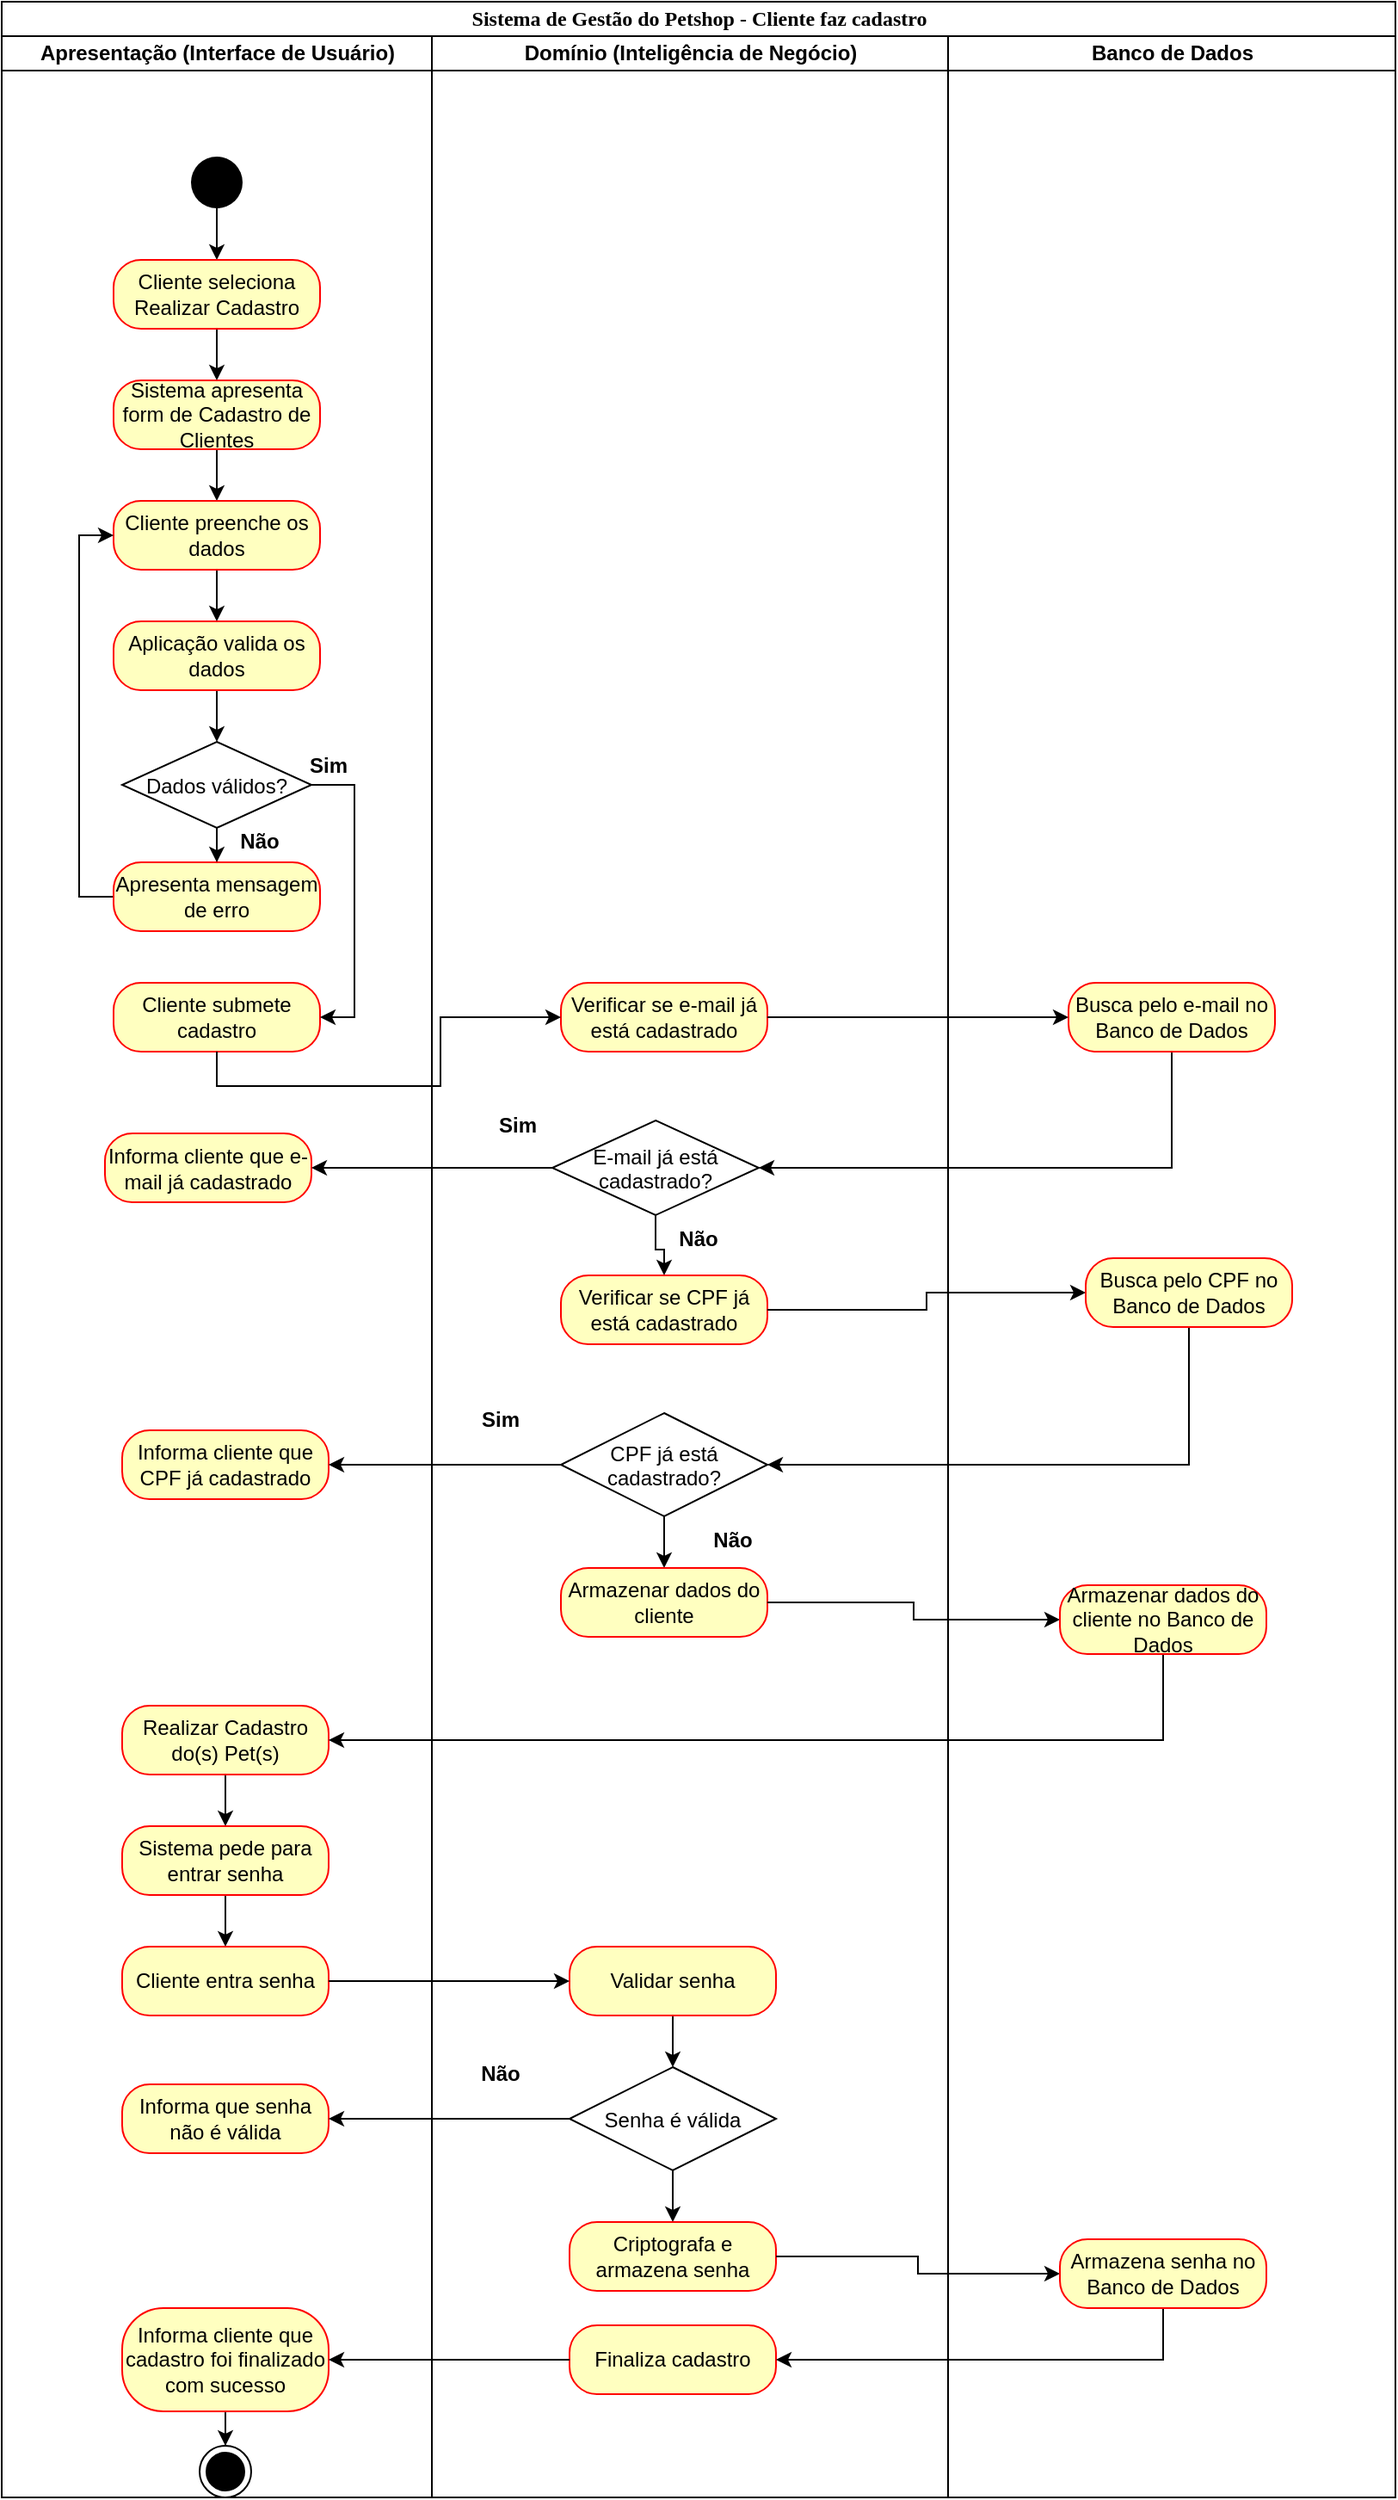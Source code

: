 <mxfile version="21.3.2" type="device" pages="2">
  <diagram id="mQd7OjHaYRAeCWhuXMeN" name="Página-5">
    <mxGraphModel dx="2133" dy="811" grid="1" gridSize="10" guides="1" tooltips="1" connect="1" arrows="1" fold="1" page="1" pageScale="1" pageWidth="827" pageHeight="1169" math="0" shadow="0">
      <root>
        <mxCell id="0" />
        <mxCell id="1" parent="0" />
        <mxCell id="MnEmPTt4N7ZfXFW_6xiJ-1" value="Sistema de Gestão do Petshop - Cliente faz cadastro" style="swimlane;html=1;childLayout=stackLayout;startSize=20;rounded=0;shadow=0;comic=0;labelBackgroundColor=none;strokeWidth=1;fontFamily=Verdana;fontSize=12;align=center;" vertex="1" parent="1">
          <mxGeometry x="-818" y="10" width="810" height="1450" as="geometry" />
        </mxCell>
        <mxCell id="MnEmPTt4N7ZfXFW_6xiJ-2" value="Apresentação (Interface de Usuário)" style="swimlane;html=1;startSize=20;" vertex="1" parent="MnEmPTt4N7ZfXFW_6xiJ-1">
          <mxGeometry y="20" width="250" height="1430" as="geometry" />
        </mxCell>
        <mxCell id="MnEmPTt4N7ZfXFW_6xiJ-3" style="edgeStyle=orthogonalEdgeStyle;rounded=0;orthogonalLoop=1;jettySize=auto;html=1;" edge="1" parent="MnEmPTt4N7ZfXFW_6xiJ-2" source="MnEmPTt4N7ZfXFW_6xiJ-4">
          <mxGeometry relative="1" as="geometry">
            <mxPoint x="125" y="130" as="targetPoint" />
          </mxGeometry>
        </mxCell>
        <mxCell id="MnEmPTt4N7ZfXFW_6xiJ-4" value="" style="ellipse;fillColor=#000000;strokeColor=none;" vertex="1" parent="MnEmPTt4N7ZfXFW_6xiJ-2">
          <mxGeometry x="110" y="70" width="30" height="30" as="geometry" />
        </mxCell>
        <mxCell id="MnEmPTt4N7ZfXFW_6xiJ-5" style="edgeStyle=orthogonalEdgeStyle;rounded=0;orthogonalLoop=1;jettySize=auto;html=1;entryX=0.5;entryY=0;entryDx=0;entryDy=0;" edge="1" parent="MnEmPTt4N7ZfXFW_6xiJ-2" source="MnEmPTt4N7ZfXFW_6xiJ-6" target="MnEmPTt4N7ZfXFW_6xiJ-8">
          <mxGeometry relative="1" as="geometry" />
        </mxCell>
        <mxCell id="MnEmPTt4N7ZfXFW_6xiJ-6" value="Cliente seleciona Realizar Cadastro" style="rounded=1;whiteSpace=wrap;html=1;arcSize=40;fontColor=#000000;fillColor=#ffffc0;strokeColor=#ff0000;" vertex="1" parent="MnEmPTt4N7ZfXFW_6xiJ-2">
          <mxGeometry x="65" y="130" width="120" height="40" as="geometry" />
        </mxCell>
        <mxCell id="MnEmPTt4N7ZfXFW_6xiJ-7" style="edgeStyle=orthogonalEdgeStyle;rounded=0;orthogonalLoop=1;jettySize=auto;html=1;" edge="1" parent="MnEmPTt4N7ZfXFW_6xiJ-2" source="MnEmPTt4N7ZfXFW_6xiJ-8" target="MnEmPTt4N7ZfXFW_6xiJ-10">
          <mxGeometry relative="1" as="geometry" />
        </mxCell>
        <mxCell id="MnEmPTt4N7ZfXFW_6xiJ-8" value="Sistema apresenta form de Cadastro de Clientes" style="rounded=1;whiteSpace=wrap;html=1;arcSize=40;fontColor=#000000;fillColor=#ffffc0;strokeColor=#ff0000;" vertex="1" parent="MnEmPTt4N7ZfXFW_6xiJ-2">
          <mxGeometry x="65" y="200" width="120" height="40" as="geometry" />
        </mxCell>
        <mxCell id="MnEmPTt4N7ZfXFW_6xiJ-9" style="edgeStyle=orthogonalEdgeStyle;rounded=0;orthogonalLoop=1;jettySize=auto;html=1;entryX=0.5;entryY=0;entryDx=0;entryDy=0;" edge="1" parent="MnEmPTt4N7ZfXFW_6xiJ-2" source="MnEmPTt4N7ZfXFW_6xiJ-10" target="MnEmPTt4N7ZfXFW_6xiJ-12">
          <mxGeometry relative="1" as="geometry" />
        </mxCell>
        <mxCell id="MnEmPTt4N7ZfXFW_6xiJ-10" value="Cliente preenche os dados" style="rounded=1;whiteSpace=wrap;html=1;arcSize=40;fontColor=#000000;fillColor=#ffffc0;strokeColor=#ff0000;" vertex="1" parent="MnEmPTt4N7ZfXFW_6xiJ-2">
          <mxGeometry x="65" y="270" width="120" height="40" as="geometry" />
        </mxCell>
        <mxCell id="MnEmPTt4N7ZfXFW_6xiJ-11" style="edgeStyle=orthogonalEdgeStyle;rounded=0;orthogonalLoop=1;jettySize=auto;html=1;" edge="1" parent="MnEmPTt4N7ZfXFW_6xiJ-2" source="MnEmPTt4N7ZfXFW_6xiJ-12" target="MnEmPTt4N7ZfXFW_6xiJ-14">
          <mxGeometry relative="1" as="geometry" />
        </mxCell>
        <mxCell id="MnEmPTt4N7ZfXFW_6xiJ-12" value="Aplicação valida os dados " style="rounded=1;whiteSpace=wrap;html=1;arcSize=40;fontColor=#000000;fillColor=#ffffc0;strokeColor=#ff0000;" vertex="1" parent="MnEmPTt4N7ZfXFW_6xiJ-2">
          <mxGeometry x="65" y="340" width="120" height="40" as="geometry" />
        </mxCell>
        <mxCell id="MnEmPTt4N7ZfXFW_6xiJ-13" style="edgeStyle=orthogonalEdgeStyle;rounded=0;orthogonalLoop=1;jettySize=auto;html=1;" edge="1" parent="MnEmPTt4N7ZfXFW_6xiJ-2" source="MnEmPTt4N7ZfXFW_6xiJ-14" target="MnEmPTt4N7ZfXFW_6xiJ-16">
          <mxGeometry relative="1" as="geometry" />
        </mxCell>
        <mxCell id="MnEmPTt4N7ZfXFW_6xiJ-14" value="Dados válidos?" style="rhombus;" vertex="1" parent="MnEmPTt4N7ZfXFW_6xiJ-2">
          <mxGeometry x="70" y="410" width="110" height="50" as="geometry" />
        </mxCell>
        <mxCell id="MnEmPTt4N7ZfXFW_6xiJ-15" style="edgeStyle=orthogonalEdgeStyle;rounded=0;orthogonalLoop=1;jettySize=auto;html=1;entryX=0;entryY=0.5;entryDx=0;entryDy=0;" edge="1" parent="MnEmPTt4N7ZfXFW_6xiJ-2" source="MnEmPTt4N7ZfXFW_6xiJ-16" target="MnEmPTt4N7ZfXFW_6xiJ-10">
          <mxGeometry relative="1" as="geometry">
            <Array as="points">
              <mxPoint x="45" y="500" />
              <mxPoint x="45" y="290" />
            </Array>
          </mxGeometry>
        </mxCell>
        <mxCell id="MnEmPTt4N7ZfXFW_6xiJ-16" value="Apresenta mensagem de erro" style="rounded=1;whiteSpace=wrap;html=1;arcSize=40;fontColor=#000000;fillColor=#ffffc0;strokeColor=#ff0000;" vertex="1" parent="MnEmPTt4N7ZfXFW_6xiJ-2">
          <mxGeometry x="65" y="480" width="120" height="40" as="geometry" />
        </mxCell>
        <mxCell id="MnEmPTt4N7ZfXFW_6xiJ-17" value="Não" style="text;align=center;fontStyle=1;verticalAlign=middle;spacingLeft=3;spacingRight=3;strokeColor=none;rotatable=0;points=[[0,0.5],[1,0.5]];portConstraint=eastwest;" vertex="1" parent="MnEmPTt4N7ZfXFW_6xiJ-2">
          <mxGeometry x="110" y="454" width="80" height="26" as="geometry" />
        </mxCell>
        <mxCell id="MnEmPTt4N7ZfXFW_6xiJ-18" value="Informa cliente que e-mail já cadastrado" style="rounded=1;whiteSpace=wrap;html=1;arcSize=40;fontColor=#000000;fillColor=#ffffc0;strokeColor=#ff0000;" vertex="1" parent="MnEmPTt4N7ZfXFW_6xiJ-2">
          <mxGeometry x="60" y="637.5" width="120" height="40" as="geometry" />
        </mxCell>
        <mxCell id="MnEmPTt4N7ZfXFW_6xiJ-19" value="Sim" style="text;align=center;fontStyle=1;verticalAlign=middle;spacingLeft=3;spacingRight=3;strokeColor=none;rotatable=0;points=[[0,0.5],[1,0.5]];portConstraint=eastwest;" vertex="1" parent="MnEmPTt4N7ZfXFW_6xiJ-2">
          <mxGeometry x="150" y="410" width="80" height="26" as="geometry" />
        </mxCell>
        <mxCell id="MnEmPTt4N7ZfXFW_6xiJ-20" value="Cliente submete cadastro" style="rounded=1;whiteSpace=wrap;html=1;arcSize=40;fontColor=#000000;fillColor=#ffffc0;strokeColor=#ff0000;" vertex="1" parent="MnEmPTt4N7ZfXFW_6xiJ-2">
          <mxGeometry x="65" y="550" width="120" height="40" as="geometry" />
        </mxCell>
        <mxCell id="MnEmPTt4N7ZfXFW_6xiJ-21" style="edgeStyle=orthogonalEdgeStyle;rounded=0;orthogonalLoop=1;jettySize=auto;html=1;entryX=1;entryY=0.5;entryDx=0;entryDy=0;exitX=1;exitY=0.5;exitDx=0;exitDy=0;" edge="1" parent="MnEmPTt4N7ZfXFW_6xiJ-2" source="MnEmPTt4N7ZfXFW_6xiJ-14" target="MnEmPTt4N7ZfXFW_6xiJ-20">
          <mxGeometry relative="1" as="geometry" />
        </mxCell>
        <mxCell id="MnEmPTt4N7ZfXFW_6xiJ-22" value="Informa cliente que CPF já cadastrado" style="rounded=1;whiteSpace=wrap;html=1;arcSize=40;fontColor=#000000;fillColor=#ffffc0;strokeColor=#ff0000;" vertex="1" parent="MnEmPTt4N7ZfXFW_6xiJ-2">
          <mxGeometry x="70" y="810" width="120" height="40" as="geometry" />
        </mxCell>
        <mxCell id="MnEmPTt4N7ZfXFW_6xiJ-23" style="edgeStyle=orthogonalEdgeStyle;rounded=0;orthogonalLoop=1;jettySize=auto;html=1;entryX=0.5;entryY=0;entryDx=0;entryDy=0;" edge="1" parent="MnEmPTt4N7ZfXFW_6xiJ-2" source="MnEmPTt4N7ZfXFW_6xiJ-24" target="MnEmPTt4N7ZfXFW_6xiJ-26">
          <mxGeometry relative="1" as="geometry" />
        </mxCell>
        <mxCell id="MnEmPTt4N7ZfXFW_6xiJ-24" value="Realizar Cadastro do(s) Pet(s) " style="rounded=1;whiteSpace=wrap;html=1;arcSize=40;fontColor=#000000;fillColor=#ffffc0;strokeColor=#ff0000;" vertex="1" parent="MnEmPTt4N7ZfXFW_6xiJ-2">
          <mxGeometry x="70" y="970" width="120" height="40" as="geometry" />
        </mxCell>
        <mxCell id="MnEmPTt4N7ZfXFW_6xiJ-25" style="edgeStyle=orthogonalEdgeStyle;rounded=0;orthogonalLoop=1;jettySize=auto;html=1;" edge="1" parent="MnEmPTt4N7ZfXFW_6xiJ-2" source="MnEmPTt4N7ZfXFW_6xiJ-26" target="MnEmPTt4N7ZfXFW_6xiJ-27">
          <mxGeometry relative="1" as="geometry" />
        </mxCell>
        <mxCell id="MnEmPTt4N7ZfXFW_6xiJ-26" value="Sistema pede para entrar senha" style="rounded=1;whiteSpace=wrap;html=1;arcSize=40;fontColor=#000000;fillColor=#ffffc0;strokeColor=#ff0000;" vertex="1" parent="MnEmPTt4N7ZfXFW_6xiJ-2">
          <mxGeometry x="70" y="1040" width="120" height="40" as="geometry" />
        </mxCell>
        <mxCell id="MnEmPTt4N7ZfXFW_6xiJ-27" value="Cliente entra senha" style="rounded=1;whiteSpace=wrap;html=1;arcSize=40;fontColor=#000000;fillColor=#ffffc0;strokeColor=#ff0000;" vertex="1" parent="MnEmPTt4N7ZfXFW_6xiJ-2">
          <mxGeometry x="70" y="1110" width="120" height="40" as="geometry" />
        </mxCell>
        <mxCell id="MnEmPTt4N7ZfXFW_6xiJ-28" value="Informa que senha não é válida" style="rounded=1;whiteSpace=wrap;html=1;arcSize=40;fontColor=#000000;fillColor=#ffffc0;strokeColor=#ff0000;" vertex="1" parent="MnEmPTt4N7ZfXFW_6xiJ-2">
          <mxGeometry x="70" y="1190" width="120" height="40" as="geometry" />
        </mxCell>
        <mxCell id="MnEmPTt4N7ZfXFW_6xiJ-29" style="edgeStyle=orthogonalEdgeStyle;rounded=0;orthogonalLoop=1;jettySize=auto;html=1;" edge="1" parent="MnEmPTt4N7ZfXFW_6xiJ-2" source="MnEmPTt4N7ZfXFW_6xiJ-30" target="MnEmPTt4N7ZfXFW_6xiJ-31">
          <mxGeometry relative="1" as="geometry" />
        </mxCell>
        <mxCell id="MnEmPTt4N7ZfXFW_6xiJ-30" value="Informa cliente que cadastro foi finalizado com sucesso" style="rounded=1;whiteSpace=wrap;html=1;arcSize=40;fontColor=#000000;fillColor=#ffffc0;strokeColor=#ff0000;" vertex="1" parent="MnEmPTt4N7ZfXFW_6xiJ-2">
          <mxGeometry x="70" y="1320" width="120" height="60" as="geometry" />
        </mxCell>
        <mxCell id="MnEmPTt4N7ZfXFW_6xiJ-31" value="" style="ellipse;html=1;shape=endState;fillColor=strokeColor;" vertex="1" parent="MnEmPTt4N7ZfXFW_6xiJ-2">
          <mxGeometry x="115" y="1400" width="30" height="30" as="geometry" />
        </mxCell>
        <mxCell id="MnEmPTt4N7ZfXFW_6xiJ-32" value="Domínio (Inteligência de Negócio)" style="swimlane;html=1;startSize=20;" vertex="1" parent="MnEmPTt4N7ZfXFW_6xiJ-1">
          <mxGeometry x="250" y="20" width="300" height="1430" as="geometry" />
        </mxCell>
        <mxCell id="MnEmPTt4N7ZfXFW_6xiJ-33" value="Verificar se e-mail já está cadastrado" style="rounded=1;whiteSpace=wrap;html=1;arcSize=40;fontColor=#000000;fillColor=#ffffc0;strokeColor=#ff0000;" vertex="1" parent="MnEmPTt4N7ZfXFW_6xiJ-32">
          <mxGeometry x="75" y="550" width="120" height="40" as="geometry" />
        </mxCell>
        <mxCell id="MnEmPTt4N7ZfXFW_6xiJ-34" style="edgeStyle=orthogonalEdgeStyle;rounded=0;orthogonalLoop=1;jettySize=auto;html=1;entryX=0.5;entryY=0;entryDx=0;entryDy=0;" edge="1" parent="MnEmPTt4N7ZfXFW_6xiJ-32" source="MnEmPTt4N7ZfXFW_6xiJ-35" target="MnEmPTt4N7ZfXFW_6xiJ-37">
          <mxGeometry relative="1" as="geometry" />
        </mxCell>
        <mxCell id="MnEmPTt4N7ZfXFW_6xiJ-35" value="E-mail já está &#xa;cadastrado?" style="rhombus;" vertex="1" parent="MnEmPTt4N7ZfXFW_6xiJ-32">
          <mxGeometry x="70" y="630" width="120" height="55" as="geometry" />
        </mxCell>
        <mxCell id="MnEmPTt4N7ZfXFW_6xiJ-36" value="Sim" style="text;align=center;fontStyle=1;verticalAlign=middle;spacingLeft=3;spacingRight=3;strokeColor=none;rotatable=0;points=[[0,0.5],[1,0.5]];portConstraint=eastwest;" vertex="1" parent="MnEmPTt4N7ZfXFW_6xiJ-32">
          <mxGeometry x="10" y="619" width="80" height="26" as="geometry" />
        </mxCell>
        <mxCell id="MnEmPTt4N7ZfXFW_6xiJ-37" value="Verificar se CPF já está cadastrado" style="rounded=1;whiteSpace=wrap;html=1;arcSize=40;fontColor=#000000;fillColor=#ffffc0;strokeColor=#ff0000;" vertex="1" parent="MnEmPTt4N7ZfXFW_6xiJ-32">
          <mxGeometry x="75" y="720" width="120" height="40" as="geometry" />
        </mxCell>
        <mxCell id="MnEmPTt4N7ZfXFW_6xiJ-38" style="edgeStyle=orthogonalEdgeStyle;rounded=0;orthogonalLoop=1;jettySize=auto;html=1;entryX=0.5;entryY=0;entryDx=0;entryDy=0;" edge="1" parent="MnEmPTt4N7ZfXFW_6xiJ-32" source="MnEmPTt4N7ZfXFW_6xiJ-39" target="MnEmPTt4N7ZfXFW_6xiJ-43">
          <mxGeometry relative="1" as="geometry" />
        </mxCell>
        <mxCell id="MnEmPTt4N7ZfXFW_6xiJ-39" value="CPF já está &#xa;cadastrado?" style="rhombus;" vertex="1" parent="MnEmPTt4N7ZfXFW_6xiJ-32">
          <mxGeometry x="75" y="800" width="120" height="60" as="geometry" />
        </mxCell>
        <mxCell id="MnEmPTt4N7ZfXFW_6xiJ-40" value="Sim" style="text;align=center;fontStyle=1;verticalAlign=middle;spacingLeft=3;spacingRight=3;strokeColor=none;rotatable=0;points=[[0,0.5],[1,0.5]];portConstraint=eastwest;" vertex="1" parent="MnEmPTt4N7ZfXFW_6xiJ-32">
          <mxGeometry y="790" width="80" height="26" as="geometry" />
        </mxCell>
        <mxCell id="MnEmPTt4N7ZfXFW_6xiJ-41" value="Não" style="text;align=center;fontStyle=1;verticalAlign=middle;spacingLeft=3;spacingRight=3;strokeColor=none;rotatable=0;points=[[0,0.5],[1,0.5]];portConstraint=eastwest;" vertex="1" parent="MnEmPTt4N7ZfXFW_6xiJ-32">
          <mxGeometry x="115" y="685" width="80" height="26" as="geometry" />
        </mxCell>
        <mxCell id="MnEmPTt4N7ZfXFW_6xiJ-42" value="Não" style="text;align=center;fontStyle=1;verticalAlign=middle;spacingLeft=3;spacingRight=3;strokeColor=none;rotatable=0;points=[[0,0.5],[1,0.5]];portConstraint=eastwest;" vertex="1" parent="MnEmPTt4N7ZfXFW_6xiJ-32">
          <mxGeometry x="135" y="860" width="80" height="26" as="geometry" />
        </mxCell>
        <mxCell id="MnEmPTt4N7ZfXFW_6xiJ-43" value="Armazenar dados do cliente" style="rounded=1;whiteSpace=wrap;html=1;arcSize=40;fontColor=#000000;fillColor=#ffffc0;strokeColor=#ff0000;" vertex="1" parent="MnEmPTt4N7ZfXFW_6xiJ-32">
          <mxGeometry x="75" y="890" width="120" height="40" as="geometry" />
        </mxCell>
        <mxCell id="MnEmPTt4N7ZfXFW_6xiJ-44" style="edgeStyle=orthogonalEdgeStyle;rounded=0;orthogonalLoop=1;jettySize=auto;html=1;entryX=0.5;entryY=0;entryDx=0;entryDy=0;" edge="1" parent="MnEmPTt4N7ZfXFW_6xiJ-32" source="MnEmPTt4N7ZfXFW_6xiJ-45" target="MnEmPTt4N7ZfXFW_6xiJ-47">
          <mxGeometry relative="1" as="geometry" />
        </mxCell>
        <mxCell id="MnEmPTt4N7ZfXFW_6xiJ-45" value="Validar senha" style="rounded=1;whiteSpace=wrap;html=1;arcSize=40;fontColor=#000000;fillColor=#ffffc0;strokeColor=#ff0000;" vertex="1" parent="MnEmPTt4N7ZfXFW_6xiJ-32">
          <mxGeometry x="80" y="1110" width="120" height="40" as="geometry" />
        </mxCell>
        <mxCell id="MnEmPTt4N7ZfXFW_6xiJ-46" style="edgeStyle=orthogonalEdgeStyle;rounded=0;orthogonalLoop=1;jettySize=auto;html=1;" edge="1" parent="MnEmPTt4N7ZfXFW_6xiJ-32" source="MnEmPTt4N7ZfXFW_6xiJ-47" target="MnEmPTt4N7ZfXFW_6xiJ-49">
          <mxGeometry relative="1" as="geometry" />
        </mxCell>
        <mxCell id="MnEmPTt4N7ZfXFW_6xiJ-47" value="Senha é válida" style="rhombus;" vertex="1" parent="MnEmPTt4N7ZfXFW_6xiJ-32">
          <mxGeometry x="80" y="1180" width="120" height="60" as="geometry" />
        </mxCell>
        <mxCell id="MnEmPTt4N7ZfXFW_6xiJ-48" value="Não" style="text;align=center;fontStyle=1;verticalAlign=middle;spacingLeft=3;spacingRight=3;strokeColor=none;rotatable=0;points=[[0,0.5],[1,0.5]];portConstraint=eastwest;" vertex="1" parent="MnEmPTt4N7ZfXFW_6xiJ-32">
          <mxGeometry y="1170" width="80" height="26" as="geometry" />
        </mxCell>
        <mxCell id="MnEmPTt4N7ZfXFW_6xiJ-49" value="Criptografa e armazena senha" style="rounded=1;whiteSpace=wrap;html=1;arcSize=40;fontColor=#000000;fillColor=#ffffc0;strokeColor=#ff0000;" vertex="1" parent="MnEmPTt4N7ZfXFW_6xiJ-32">
          <mxGeometry x="80" y="1270" width="120" height="40" as="geometry" />
        </mxCell>
        <mxCell id="MnEmPTt4N7ZfXFW_6xiJ-50" value="Finaliza cadastro" style="rounded=1;whiteSpace=wrap;html=1;arcSize=40;fontColor=#000000;fillColor=#ffffc0;strokeColor=#ff0000;" vertex="1" parent="MnEmPTt4N7ZfXFW_6xiJ-32">
          <mxGeometry x="80" y="1330" width="120" height="40" as="geometry" />
        </mxCell>
        <mxCell id="MnEmPTt4N7ZfXFW_6xiJ-51" style="edgeStyle=orthogonalEdgeStyle;rounded=0;orthogonalLoop=1;jettySize=auto;html=1;" edge="1" parent="MnEmPTt4N7ZfXFW_6xiJ-1" source="MnEmPTt4N7ZfXFW_6xiJ-35" target="MnEmPTt4N7ZfXFW_6xiJ-18">
          <mxGeometry relative="1" as="geometry" />
        </mxCell>
        <mxCell id="MnEmPTt4N7ZfXFW_6xiJ-52" style="edgeStyle=orthogonalEdgeStyle;rounded=0;orthogonalLoop=1;jettySize=auto;html=1;entryX=0;entryY=0.5;entryDx=0;entryDy=0;exitX=0.5;exitY=1;exitDx=0;exitDy=0;" edge="1" parent="MnEmPTt4N7ZfXFW_6xiJ-1" source="MnEmPTt4N7ZfXFW_6xiJ-20" target="MnEmPTt4N7ZfXFW_6xiJ-33">
          <mxGeometry relative="1" as="geometry" />
        </mxCell>
        <mxCell id="MnEmPTt4N7ZfXFW_6xiJ-53" style="edgeStyle=orthogonalEdgeStyle;rounded=0;orthogonalLoop=1;jettySize=auto;html=1;entryX=1;entryY=0.5;entryDx=0;entryDy=0;" edge="1" parent="MnEmPTt4N7ZfXFW_6xiJ-1" source="MnEmPTt4N7ZfXFW_6xiJ-39" target="MnEmPTt4N7ZfXFW_6xiJ-22">
          <mxGeometry relative="1" as="geometry" />
        </mxCell>
        <mxCell id="MnEmPTt4N7ZfXFW_6xiJ-54" style="edgeStyle=orthogonalEdgeStyle;rounded=0;orthogonalLoop=1;jettySize=auto;html=1;entryX=0;entryY=0.5;entryDx=0;entryDy=0;" edge="1" parent="MnEmPTt4N7ZfXFW_6xiJ-1" source="MnEmPTt4N7ZfXFW_6xiJ-27" target="MnEmPTt4N7ZfXFW_6xiJ-45">
          <mxGeometry relative="1" as="geometry" />
        </mxCell>
        <mxCell id="MnEmPTt4N7ZfXFW_6xiJ-55" style="edgeStyle=orthogonalEdgeStyle;rounded=0;orthogonalLoop=1;jettySize=auto;html=1;entryX=1;entryY=0.5;entryDx=0;entryDy=0;" edge="1" parent="MnEmPTt4N7ZfXFW_6xiJ-1" source="MnEmPTt4N7ZfXFW_6xiJ-47" target="MnEmPTt4N7ZfXFW_6xiJ-28">
          <mxGeometry relative="1" as="geometry" />
        </mxCell>
        <mxCell id="MnEmPTt4N7ZfXFW_6xiJ-56" style="edgeStyle=orthogonalEdgeStyle;rounded=0;orthogonalLoop=1;jettySize=auto;html=1;entryX=1;entryY=0.5;entryDx=0;entryDy=0;" edge="1" parent="MnEmPTt4N7ZfXFW_6xiJ-1" source="MnEmPTt4N7ZfXFW_6xiJ-50" target="MnEmPTt4N7ZfXFW_6xiJ-30">
          <mxGeometry relative="1" as="geometry" />
        </mxCell>
        <mxCell id="MnEmPTt4N7ZfXFW_6xiJ-57" style="edgeStyle=orthogonalEdgeStyle;rounded=0;orthogonalLoop=1;jettySize=auto;html=1;entryX=0;entryY=0.5;entryDx=0;entryDy=0;" edge="1" parent="MnEmPTt4N7ZfXFW_6xiJ-1" source="MnEmPTt4N7ZfXFW_6xiJ-33" target="MnEmPTt4N7ZfXFW_6xiJ-66">
          <mxGeometry relative="1" as="geometry" />
        </mxCell>
        <mxCell id="MnEmPTt4N7ZfXFW_6xiJ-58" style="edgeStyle=orthogonalEdgeStyle;rounded=0;orthogonalLoop=1;jettySize=auto;html=1;entryX=1;entryY=0.5;entryDx=0;entryDy=0;exitX=0.5;exitY=1;exitDx=0;exitDy=0;" edge="1" parent="MnEmPTt4N7ZfXFW_6xiJ-1" source="MnEmPTt4N7ZfXFW_6xiJ-66" target="MnEmPTt4N7ZfXFW_6xiJ-35">
          <mxGeometry relative="1" as="geometry" />
        </mxCell>
        <mxCell id="MnEmPTt4N7ZfXFW_6xiJ-59" style="edgeStyle=orthogonalEdgeStyle;rounded=0;orthogonalLoop=1;jettySize=auto;html=1;entryX=0;entryY=0.5;entryDx=0;entryDy=0;" edge="1" parent="MnEmPTt4N7ZfXFW_6xiJ-1" source="MnEmPTt4N7ZfXFW_6xiJ-37" target="MnEmPTt4N7ZfXFW_6xiJ-67">
          <mxGeometry relative="1" as="geometry" />
        </mxCell>
        <mxCell id="MnEmPTt4N7ZfXFW_6xiJ-60" style="edgeStyle=orthogonalEdgeStyle;rounded=0;orthogonalLoop=1;jettySize=auto;html=1;entryX=1;entryY=0.5;entryDx=0;entryDy=0;exitX=0.5;exitY=1;exitDx=0;exitDy=0;" edge="1" parent="MnEmPTt4N7ZfXFW_6xiJ-1" source="MnEmPTt4N7ZfXFW_6xiJ-67" target="MnEmPTt4N7ZfXFW_6xiJ-39">
          <mxGeometry relative="1" as="geometry" />
        </mxCell>
        <mxCell id="MnEmPTt4N7ZfXFW_6xiJ-61" style="edgeStyle=orthogonalEdgeStyle;rounded=0;orthogonalLoop=1;jettySize=auto;html=1;entryX=0;entryY=0.5;entryDx=0;entryDy=0;" edge="1" parent="MnEmPTt4N7ZfXFW_6xiJ-1" source="MnEmPTt4N7ZfXFW_6xiJ-43" target="MnEmPTt4N7ZfXFW_6xiJ-68">
          <mxGeometry relative="1" as="geometry" />
        </mxCell>
        <mxCell id="MnEmPTt4N7ZfXFW_6xiJ-62" style="edgeStyle=orthogonalEdgeStyle;rounded=0;orthogonalLoop=1;jettySize=auto;html=1;entryX=1;entryY=0.5;entryDx=0;entryDy=0;exitX=0.5;exitY=1;exitDx=0;exitDy=0;" edge="1" parent="MnEmPTt4N7ZfXFW_6xiJ-1" source="MnEmPTt4N7ZfXFW_6xiJ-68" target="MnEmPTt4N7ZfXFW_6xiJ-24">
          <mxGeometry relative="1" as="geometry" />
        </mxCell>
        <mxCell id="MnEmPTt4N7ZfXFW_6xiJ-63" style="edgeStyle=orthogonalEdgeStyle;rounded=0;orthogonalLoop=1;jettySize=auto;html=1;entryX=0;entryY=0.5;entryDx=0;entryDy=0;" edge="1" parent="MnEmPTt4N7ZfXFW_6xiJ-1" source="MnEmPTt4N7ZfXFW_6xiJ-49" target="MnEmPTt4N7ZfXFW_6xiJ-69">
          <mxGeometry relative="1" as="geometry" />
        </mxCell>
        <mxCell id="MnEmPTt4N7ZfXFW_6xiJ-64" style="edgeStyle=orthogonalEdgeStyle;rounded=0;orthogonalLoop=1;jettySize=auto;html=1;entryX=1;entryY=0.5;entryDx=0;entryDy=0;exitX=0.5;exitY=1;exitDx=0;exitDy=0;" edge="1" parent="MnEmPTt4N7ZfXFW_6xiJ-1" source="MnEmPTt4N7ZfXFW_6xiJ-69" target="MnEmPTt4N7ZfXFW_6xiJ-50">
          <mxGeometry relative="1" as="geometry" />
        </mxCell>
        <mxCell id="MnEmPTt4N7ZfXFW_6xiJ-65" value="Banco de Dados" style="swimlane;html=1;startSize=20;" vertex="1" parent="MnEmPTt4N7ZfXFW_6xiJ-1">
          <mxGeometry x="550" y="20" width="260" height="1430" as="geometry" />
        </mxCell>
        <mxCell id="MnEmPTt4N7ZfXFW_6xiJ-66" value="Busca pelo e-mail no Banco de Dados" style="rounded=1;whiteSpace=wrap;html=1;arcSize=40;fontColor=#000000;fillColor=#ffffc0;strokeColor=#ff0000;" vertex="1" parent="MnEmPTt4N7ZfXFW_6xiJ-65">
          <mxGeometry x="70" y="550" width="120" height="40" as="geometry" />
        </mxCell>
        <mxCell id="MnEmPTt4N7ZfXFW_6xiJ-67" value="Busca pelo CPF no Banco de Dados" style="rounded=1;whiteSpace=wrap;html=1;arcSize=40;fontColor=#000000;fillColor=#ffffc0;strokeColor=#ff0000;" vertex="1" parent="MnEmPTt4N7ZfXFW_6xiJ-65">
          <mxGeometry x="80" y="710" width="120" height="40" as="geometry" />
        </mxCell>
        <mxCell id="MnEmPTt4N7ZfXFW_6xiJ-68" value="Armazenar dados do cliente no Banco de Dados" style="rounded=1;whiteSpace=wrap;html=1;arcSize=40;fontColor=#000000;fillColor=#ffffc0;strokeColor=#ff0000;" vertex="1" parent="MnEmPTt4N7ZfXFW_6xiJ-65">
          <mxGeometry x="65" y="900" width="120" height="40" as="geometry" />
        </mxCell>
        <mxCell id="MnEmPTt4N7ZfXFW_6xiJ-69" value="Armazena senha no Banco de Dados" style="rounded=1;whiteSpace=wrap;html=1;arcSize=40;fontColor=#000000;fillColor=#ffffc0;strokeColor=#ff0000;" vertex="1" parent="MnEmPTt4N7ZfXFW_6xiJ-65">
          <mxGeometry x="65" y="1280" width="120" height="40" as="geometry" />
        </mxCell>
      </root>
    </mxGraphModel>
  </diagram>
  <diagram id="Z9cD9H8WziHct4tRLfCj" name="Página-6">
    <mxGraphModel dx="2960" dy="811" grid="1" gridSize="10" guides="1" tooltips="1" connect="1" arrows="1" fold="1" page="1" pageScale="1" pageWidth="827" pageHeight="1169" math="0" shadow="0">
      <root>
        <mxCell id="0" />
        <mxCell id="1" parent="0" />
        <mxCell id="Mw2WDAfo3W9NhCg6x_7h-1" value="Sistema de Gestão do Petshop - Cliente faz a Compra" style="swimlane;html=1;childLayout=stackLayout;startSize=20;rounded=0;shadow=0;comic=0;labelBackgroundColor=none;strokeWidth=1;fontFamily=Verdana;fontSize=12;align=center;" vertex="1" parent="1">
          <mxGeometry x="-860" y="19" width="810" height="910" as="geometry" />
        </mxCell>
        <mxCell id="Mw2WDAfo3W9NhCg6x_7h-2" value="Apresentação (Interface de Usuário)" style="swimlane;html=1;startSize=20;" vertex="1" parent="Mw2WDAfo3W9NhCg6x_7h-1">
          <mxGeometry y="20" width="250" height="890" as="geometry" />
        </mxCell>
        <mxCell id="Mw2WDAfo3W9NhCg6x_7h-3" style="edgeStyle=orthogonalEdgeStyle;rounded=0;orthogonalLoop=1;jettySize=auto;html=1;" edge="1" parent="Mw2WDAfo3W9NhCg6x_7h-2" target="Mw2WDAfo3W9NhCg6x_7h-4">
          <mxGeometry relative="1" as="geometry">
            <mxPoint x="138.75" y="831" as="sourcePoint" />
          </mxGeometry>
        </mxCell>
        <mxCell id="Mw2WDAfo3W9NhCg6x_7h-4" value="" style="ellipse;html=1;shape=endState;fillColor=strokeColor;" vertex="1" parent="Mw2WDAfo3W9NhCg6x_7h-2">
          <mxGeometry x="123.75" y="851" width="30" height="30" as="geometry" />
        </mxCell>
        <mxCell id="Mw2WDAfo3W9NhCg6x_7h-5" style="edgeStyle=orthogonalEdgeStyle;rounded=0;orthogonalLoop=1;jettySize=auto;html=1;" edge="1" parent="Mw2WDAfo3W9NhCg6x_7h-2" source="Mw2WDAfo3W9NhCg6x_7h-6">
          <mxGeometry relative="1" as="geometry">
            <mxPoint x="122.5" y="90" as="targetPoint" />
          </mxGeometry>
        </mxCell>
        <mxCell id="Mw2WDAfo3W9NhCg6x_7h-6" value="" style="ellipse;fillColor=#000000;strokeColor=none;" vertex="1" parent="Mw2WDAfo3W9NhCg6x_7h-2">
          <mxGeometry x="107.5" y="30" width="30" height="30" as="geometry" />
        </mxCell>
        <mxCell id="Mw2WDAfo3W9NhCg6x_7h-7" value="Cliente realiza a busca de produto" style="rounded=1;whiteSpace=wrap;html=1;arcSize=40;fontColor=#000000;fillColor=#ffffc0;strokeColor=#ff0000;" vertex="1" parent="Mw2WDAfo3W9NhCg6x_7h-2">
          <mxGeometry x="62.5" y="89" width="120" height="40" as="geometry" />
        </mxCell>
        <mxCell id="Mw2WDAfo3W9NhCg6x_7h-8" value="Cliente seleciona o produto" style="rounded=1;whiteSpace=wrap;html=1;arcSize=40;fontColor=#000000;fillColor=#ffffc0;strokeColor=#ff0000;" vertex="1" parent="Mw2WDAfo3W9NhCg6x_7h-2">
          <mxGeometry x="62.5" y="159" width="120" height="40" as="geometry" />
        </mxCell>
        <mxCell id="Mw2WDAfo3W9NhCg6x_7h-9" value="Cliente seleciona a quantidade de produto&amp;nbsp;" style="rounded=1;whiteSpace=wrap;html=1;arcSize=40;fontColor=#000000;fillColor=#ffffc0;strokeColor=#ff0000;" vertex="1" parent="Mw2WDAfo3W9NhCg6x_7h-2">
          <mxGeometry x="62.5" y="229" width="120" height="40" as="geometry" />
        </mxCell>
        <mxCell id="Mw2WDAfo3W9NhCg6x_7h-10" style="edgeStyle=orthogonalEdgeStyle;rounded=0;orthogonalLoop=1;jettySize=auto;html=1;" edge="1" parent="Mw2WDAfo3W9NhCg6x_7h-2" source="Mw2WDAfo3W9NhCg6x_7h-8" target="Mw2WDAfo3W9NhCg6x_7h-9">
          <mxGeometry relative="1" as="geometry" />
        </mxCell>
        <mxCell id="Mw2WDAfo3W9NhCg6x_7h-11" value="Selecionar o botão de comprar&amp;nbsp;" style="rounded=1;whiteSpace=wrap;html=1;arcSize=40;fontColor=#000000;fillColor=#ffffc0;strokeColor=#ff0000;hachureGap=4;" vertex="1" parent="Mw2WDAfo3W9NhCg6x_7h-2">
          <mxGeometry x="67.5" y="400" width="120" height="50" as="geometry" />
        </mxCell>
        <mxCell id="Mw2WDAfo3W9NhCg6x_7h-12" value="Enviar mensagem de indisponibilidade da mercadoria&amp;nbsp;" style="rounded=1;whiteSpace=wrap;html=1;arcSize=40;fontColor=#000000;fillColor=#ffffc0;strokeColor=#ff0000;" vertex="1" parent="Mw2WDAfo3W9NhCg6x_7h-2">
          <mxGeometry x="67.5" y="310" width="120" height="50" as="geometry" />
        </mxCell>
        <mxCell id="Mw2WDAfo3W9NhCg6x_7h-13" value="Selecionar método de transporte&amp;nbsp;" style="rounded=1;whiteSpace=wrap;html=1;arcSize=40;fontColor=#000000;fillColor=#ffffc0;strokeColor=#ff0000;hachureGap=4;" vertex="1" parent="Mw2WDAfo3W9NhCg6x_7h-2">
          <mxGeometry x="67.5" y="481" width="120" height="60" as="geometry" />
        </mxCell>
        <mxCell id="Mw2WDAfo3W9NhCg6x_7h-14" value="Selecionar pagamento&amp;nbsp;" style="rounded=1;whiteSpace=wrap;html=1;arcSize=40;fontColor=#000000;fillColor=#ffffc0;strokeColor=#ff0000;hachureGap=4;" vertex="1" parent="Mw2WDAfo3W9NhCg6x_7h-2">
          <mxGeometry x="67.5" y="570" width="120" height="50" as="geometry" />
        </mxCell>
        <mxCell id="Mw2WDAfo3W9NhCg6x_7h-15" value="" style="endArrow=classic;html=1;rounded=0;entryX=0;entryY=0.5;entryDx=0;entryDy=0;" edge="1" parent="Mw2WDAfo3W9NhCg6x_7h-2" target="Mw2WDAfo3W9NhCg6x_7h-35">
          <mxGeometry width="50" height="50" relative="1" as="geometry">
            <mxPoint x="187.5" y="110" as="sourcePoint" />
            <mxPoint x="580" y="110" as="targetPoint" />
          </mxGeometry>
        </mxCell>
        <mxCell id="Mw2WDAfo3W9NhCg6x_7h-16" value="" style="endArrow=classic;html=1;rounded=0;exitX=0;exitY=0.5;exitDx=0;exitDy=0;entryX=0;entryY=0.5;entryDx=0;entryDy=0;" edge="1" parent="Mw2WDAfo3W9NhCg6x_7h-2" source="Mw2WDAfo3W9NhCg6x_7h-12" target="Mw2WDAfo3W9NhCg6x_7h-8">
          <mxGeometry width="50" height="50" relative="1" as="geometry">
            <mxPoint x="410" y="450" as="sourcePoint" />
            <mxPoint x="40" y="100" as="targetPoint" />
            <Array as="points">
              <mxPoint x="40" y="335" />
              <mxPoint x="40" y="180" />
            </Array>
          </mxGeometry>
        </mxCell>
        <mxCell id="Mw2WDAfo3W9NhCg6x_7h-17" value="Enviar mensagem confirmando a finalização da compra com o número do pedido" style="rounded=1;whiteSpace=wrap;html=1;arcSize=40;fontColor=#000000;fillColor=#ffffc0;strokeColor=#ff0000;" vertex="1" parent="Mw2WDAfo3W9NhCg6x_7h-2">
          <mxGeometry x="62.5" y="770" width="152.5" height="70" as="geometry" />
        </mxCell>
        <mxCell id="Mw2WDAfo3W9NhCg6x_7h-18" style="edgeStyle=orthogonalEdgeStyle;rounded=0;orthogonalLoop=1;jettySize=auto;html=1;exitX=0.5;exitY=1;exitDx=0;exitDy=0;" edge="1" parent="Mw2WDAfo3W9NhCg6x_7h-2">
          <mxGeometry relative="1" as="geometry">
            <mxPoint x="131.25" y="820" as="sourcePoint" />
            <mxPoint x="131.25" y="820" as="targetPoint" />
          </mxGeometry>
        </mxCell>
        <mxCell id="Mw2WDAfo3W9NhCg6x_7h-19" value="Selecionar para finalizar a compra" style="rounded=1;whiteSpace=wrap;html=1;arcSize=40;fontColor=#000000;fillColor=#ffffc0;strokeColor=#ff0000;hachureGap=4;" vertex="1" parent="Mw2WDAfo3W9NhCg6x_7h-2">
          <mxGeometry x="67.5" y="650" width="120" height="50" as="geometry" />
        </mxCell>
        <mxCell id="Mw2WDAfo3W9NhCg6x_7h-20" value="" style="endArrow=classic;html=1;rounded=0;exitX=0.5;exitY=1;exitDx=0;exitDy=0;" edge="1" parent="Mw2WDAfo3W9NhCg6x_7h-2" source="Mw2WDAfo3W9NhCg6x_7h-14" target="Mw2WDAfo3W9NhCg6x_7h-19">
          <mxGeometry width="50" height="50" relative="1" as="geometry">
            <mxPoint x="370" y="740" as="sourcePoint" />
            <mxPoint x="420" y="690" as="targetPoint" />
          </mxGeometry>
        </mxCell>
        <mxCell id="Mw2WDAfo3W9NhCg6x_7h-21" value="" style="endArrow=classic;html=1;rounded=0;exitX=0.5;exitY=1;exitDx=0;exitDy=0;entryX=0.5;entryY=0;entryDx=0;entryDy=0;" edge="1" parent="Mw2WDAfo3W9NhCg6x_7h-2" source="Mw2WDAfo3W9NhCg6x_7h-13" target="Mw2WDAfo3W9NhCg6x_7h-14">
          <mxGeometry width="50" height="50" relative="1" as="geometry">
            <mxPoint x="440" y="451" as="sourcePoint" />
            <mxPoint x="160" y="571" as="targetPoint" />
          </mxGeometry>
        </mxCell>
        <mxCell id="Mw2WDAfo3W9NhCg6x_7h-22" value="" style="endArrow=classic;html=1;rounded=0;exitX=0.5;exitY=1;exitDx=0;exitDy=0;entryX=0.5;entryY=0;entryDx=0;entryDy=0;" edge="1" parent="Mw2WDAfo3W9NhCg6x_7h-2" source="Mw2WDAfo3W9NhCg6x_7h-11" target="Mw2WDAfo3W9NhCg6x_7h-13">
          <mxGeometry width="50" height="50" relative="1" as="geometry">
            <mxPoint x="440" y="451" as="sourcePoint" />
            <mxPoint x="158" y="481" as="targetPoint" />
          </mxGeometry>
        </mxCell>
        <mxCell id="Mw2WDAfo3W9NhCg6x_7h-23" value="Domínio (Inteligência de Negócio)" style="swimlane;html=1;startSize=20;fontStyle=0" vertex="1" parent="Mw2WDAfo3W9NhCg6x_7h-1">
          <mxGeometry x="250" y="20" width="300" height="890" as="geometry" />
        </mxCell>
        <mxCell id="Mw2WDAfo3W9NhCg6x_7h-24" value="Disponibilidade &#xa;de mercadoria " style="rhombus;" vertex="1" parent="Mw2WDAfo3W9NhCg6x_7h-23">
          <mxGeometry x="85" y="240" width="120" height="100" as="geometry" />
        </mxCell>
        <mxCell id="Mw2WDAfo3W9NhCg6x_7h-25" value="Não" style="text;html=1;strokeColor=none;fillColor=none;align=center;verticalAlign=middle;whiteSpace=wrap;rounded=0;fontStyle=1" vertex="1" parent="Mw2WDAfo3W9NhCg6x_7h-23">
          <mxGeometry x="20" y="300" width="60" height="30" as="geometry" />
        </mxCell>
        <mxCell id="Mw2WDAfo3W9NhCg6x_7h-26" value="Sim" style="text;html=1;strokeColor=none;fillColor=none;align=center;verticalAlign=middle;whiteSpace=wrap;rounded=0;fontStyle=1" vertex="1" parent="Mw2WDAfo3W9NhCg6x_7h-23">
          <mxGeometry x="230" y="320" width="60" height="30" as="geometry" />
        </mxCell>
        <mxCell id="Mw2WDAfo3W9NhCg6x_7h-27" value="Enviar mensagem de erro pedindo para refazer a compra" style="rounded=1;whiteSpace=wrap;html=1;arcSize=40;fontColor=#000000;fillColor=#ffffc0;strokeColor=#ff0000;" vertex="1" parent="Mw2WDAfo3W9NhCg6x_7h-23">
          <mxGeometry x="20" y="690" width="120" height="50" as="geometry" />
        </mxCell>
        <mxCell id="Mw2WDAfo3W9NhCg6x_7h-28" value="Pagamento efetuado&amp;nbsp;" style="rounded=1;whiteSpace=wrap;html=1;arcSize=40;fontColor=#000000;fillColor=#ffffc0;strokeColor=#ff0000;hachureGap=4;" vertex="1" parent="Mw2WDAfo3W9NhCg6x_7h-23">
          <mxGeometry x="30" y="780" width="120" height="40" as="geometry" />
        </mxCell>
        <mxCell id="Mw2WDAfo3W9NhCg6x_7h-29" value="Validação do pagamento" style="rhombus;whiteSpace=wrap;html=1;hachureGap=4;" vertex="1" parent="Mw2WDAfo3W9NhCg6x_7h-23">
          <mxGeometry x="150" y="610" width="130" height="80" as="geometry" />
        </mxCell>
        <mxCell id="Mw2WDAfo3W9NhCg6x_7h-30" value="" style="endArrow=classic;html=1;rounded=0;exitX=0.5;exitY=1;exitDx=0;exitDy=0;entryX=1;entryY=0.5;entryDx=0;entryDy=0;" edge="1" parent="Mw2WDAfo3W9NhCg6x_7h-23" source="Mw2WDAfo3W9NhCg6x_7h-29" target="Mw2WDAfo3W9NhCg6x_7h-28">
          <mxGeometry width="50" height="50" relative="1" as="geometry">
            <mxPoint x="422.5" y="580" as="sourcePoint" />
            <mxPoint x="-50" y="700" as="targetPoint" />
            <Array as="points">
              <mxPoint x="215" y="800" />
            </Array>
          </mxGeometry>
        </mxCell>
        <mxCell id="Mw2WDAfo3W9NhCg6x_7h-31" value="Não" style="text;html=1;strokeColor=none;fillColor=none;align=center;verticalAlign=middle;whiteSpace=wrap;rounded=0;fontStyle=1" vertex="1" parent="Mw2WDAfo3W9NhCg6x_7h-23">
          <mxGeometry x="100" y="651" width="60" height="30" as="geometry" />
        </mxCell>
        <mxCell id="Mw2WDAfo3W9NhCg6x_7h-32" value="Sim" style="text;html=1;strokeColor=none;fillColor=none;align=center;verticalAlign=middle;whiteSpace=wrap;rounded=0;fontStyle=1" vertex="1" parent="Mw2WDAfo3W9NhCg6x_7h-23">
          <mxGeometry x="205" y="731" width="60" height="30" as="geometry" />
        </mxCell>
        <mxCell id="Mw2WDAfo3W9NhCg6x_7h-33" value="" style="endArrow=classic;html=1;rounded=0;entryX=1;entryY=0.5;entryDx=0;entryDy=0;exitX=0.098;exitY=0.609;exitDx=0;exitDy=0;exitPerimeter=0;" edge="1" parent="Mw2WDAfo3W9NhCg6x_7h-23" source="Mw2WDAfo3W9NhCg6x_7h-29" target="Mw2WDAfo3W9NhCg6x_7h-27">
          <mxGeometry width="50" height="50" relative="1" as="geometry">
            <mxPoint x="162" y="661" as="sourcePoint" />
            <mxPoint x="170" y="731" as="targetPoint" />
            <Array as="points">
              <mxPoint x="162" y="715" />
            </Array>
          </mxGeometry>
        </mxCell>
        <mxCell id="Mw2WDAfo3W9NhCg6x_7h-34" value="Banco de Dados" style="swimlane;html=1;startSize=20;" vertex="1" parent="Mw2WDAfo3W9NhCg6x_7h-1">
          <mxGeometry x="550" y="20" width="260" height="890" as="geometry" />
        </mxCell>
        <mxCell id="Mw2WDAfo3W9NhCg6x_7h-35" value="Busca a informação do produto&amp;nbsp;" style="rounded=1;whiteSpace=wrap;html=1;arcSize=40;fontColor=#000000;fillColor=#ffffc0;strokeColor=#ff0000;hachureGap=4;" vertex="1" parent="Mw2WDAfo3W9NhCg6x_7h-34">
          <mxGeometry x="70" y="90" width="120" height="40" as="geometry" />
        </mxCell>
        <mxCell id="Mw2WDAfo3W9NhCg6x_7h-36" value="" style="endArrow=classic;html=1;rounded=0;exitX=0.5;exitY=1;exitDx=0;exitDy=0;" edge="1" parent="Mw2WDAfo3W9NhCg6x_7h-1" source="Mw2WDAfo3W9NhCg6x_7h-24">
          <mxGeometry width="50" height="50" relative="1" as="geometry">
            <mxPoint x="260" y="450" as="sourcePoint" />
            <mxPoint x="190" y="360" as="targetPoint" />
          </mxGeometry>
        </mxCell>
        <mxCell id="Mw2WDAfo3W9NhCg6x_7h-37" value="" style="endArrow=classic;html=1;rounded=0;exitX=1;exitY=0.5;exitDx=0;exitDy=0;entryX=0.4;entryY=0.076;entryDx=0;entryDy=0;entryPerimeter=0;" edge="1" parent="Mw2WDAfo3W9NhCg6x_7h-1" source="Mw2WDAfo3W9NhCg6x_7h-9" target="Mw2WDAfo3W9NhCg6x_7h-24">
          <mxGeometry width="50" height="50" relative="1" as="geometry">
            <mxPoint x="260" y="450" as="sourcePoint" />
            <mxPoint x="330" y="230" as="targetPoint" />
          </mxGeometry>
        </mxCell>
        <mxCell id="Mw2WDAfo3W9NhCg6x_7h-38" value="" style="endArrow=classic;html=1;rounded=0;entryX=1;entryY=0.5;entryDx=0;entryDy=0;" edge="1" parent="Mw2WDAfo3W9NhCg6x_7h-1" target="Mw2WDAfo3W9NhCg6x_7h-8">
          <mxGeometry width="50" height="50" relative="1" as="geometry">
            <mxPoint x="690" y="151" as="sourcePoint" />
            <mxPoint x="460" y="420" as="targetPoint" />
            <Array as="points">
              <mxPoint x="690" y="199" />
            </Array>
          </mxGeometry>
        </mxCell>
        <mxCell id="Mw2WDAfo3W9NhCg6x_7h-39" value="" style="endArrow=classic;html=1;rounded=0;entryX=0.5;entryY=0;entryDx=0;entryDy=0;exitX=1;exitY=0.5;exitDx=0;exitDy=0;" edge="1" parent="Mw2WDAfo3W9NhCg6x_7h-1" source="Mw2WDAfo3W9NhCg6x_7h-19" target="Mw2WDAfo3W9NhCg6x_7h-29">
          <mxGeometry width="50" height="50" relative="1" as="geometry">
            <mxPoint x="190" y="610" as="sourcePoint" />
            <mxPoint x="752.5" y="600" as="targetPoint" />
            <Array as="points">
              <mxPoint x="230" y="695" />
              <mxPoint x="230" y="611" />
              <mxPoint x="465" y="611" />
            </Array>
          </mxGeometry>
        </mxCell>
        <mxCell id="Mw2WDAfo3W9NhCg6x_7h-40" value="" style="endArrow=classic;html=1;rounded=0;exitX=0;exitY=0.5;exitDx=0;exitDy=0;" edge="1" parent="Mw2WDAfo3W9NhCg6x_7h-1" source="Mw2WDAfo3W9NhCg6x_7h-28">
          <mxGeometry width="50" height="50" relative="1" as="geometry">
            <mxPoint x="370" y="760" as="sourcePoint" />
            <mxPoint x="220" y="820" as="targetPoint" />
          </mxGeometry>
        </mxCell>
        <mxCell id="Mw2WDAfo3W9NhCg6x_7h-41" style="edgeStyle=orthogonalEdgeStyle;rounded=0;orthogonalLoop=1;jettySize=auto;html=1;" edge="1" parent="1" source="Mw2WDAfo3W9NhCg6x_7h-24">
          <mxGeometry relative="1" as="geometry">
            <mxPoint x="-670" y="470" as="targetPoint" />
            <Array as="points">
              <mxPoint x="-330" y="250" />
              <mxPoint x="-330" y="470" />
            </Array>
          </mxGeometry>
        </mxCell>
        <mxCell id="Mw2WDAfo3W9NhCg6x_7h-42" style="edgeStyle=orthogonalEdgeStyle;rounded=0;orthogonalLoop=1;jettySize=auto;html=1;" edge="1" parent="1" source="Mw2WDAfo3W9NhCg6x_7h-27">
          <mxGeometry relative="1" as="geometry">
            <mxPoint x="-670" y="470" as="targetPoint" />
            <Array as="points">
              <mxPoint x="-530" y="470" />
            </Array>
          </mxGeometry>
        </mxCell>
      </root>
    </mxGraphModel>
  </diagram>
</mxfile>
